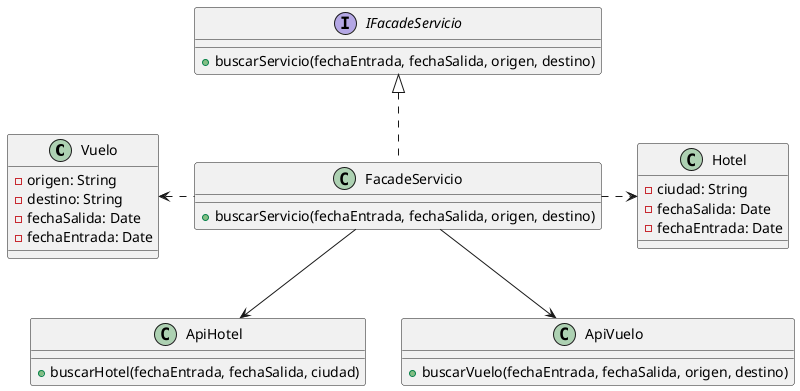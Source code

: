 @startuml
class Vuelo {
-origen: String
-destino: String
-fechaSalida: Date
-fechaEntrada: Date
}
class Hotel {
-ciudad: String
-fechaSalida: Date
-fechaEntrada: Date
}

FacadeServicio .l.> Vuelo
FacadeServicio .r.> Hotel

interface IFacadeServicio {
+ buscarServicio(fechaEntrada, fechaSalida, origen, destino)
}

class FacadeServicio{
+ buscarServicio(fechaEntrada, fechaSalida, origen, destino)
}
IFacadeServicio <|.. FacadeServicio
FacadeServicio --> ApiHotel
FacadeServicio --> ApiVuelo
class ApiVuelo {
+ buscarVuelo(fechaEntrada, fechaSalida, origen, destino)
}
class ApiHotel {
+buscarHotel(fechaEntrada, fechaSalida, ciudad)
}
@enduml
